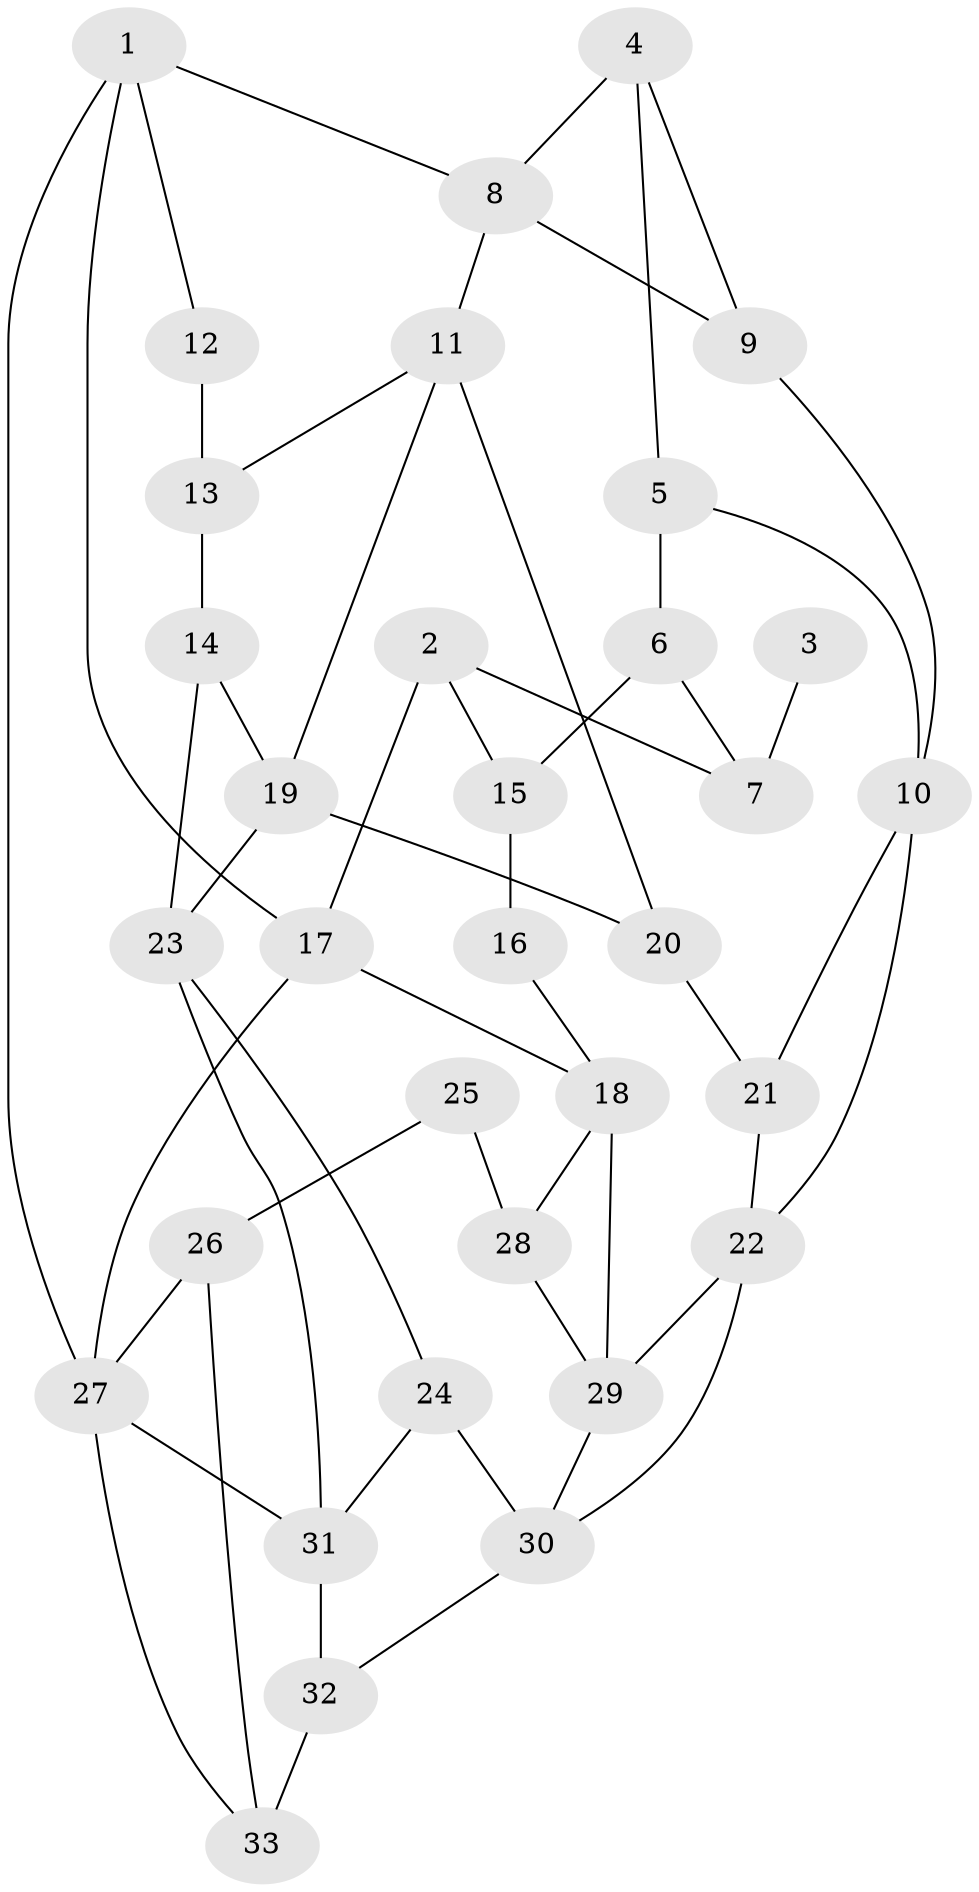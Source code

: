 // original degree distribution, {3: 0.037037037037037035, 4: 0.2962962962962963, 6: 0.25925925925925924, 5: 0.4074074074074074}
// Generated by graph-tools (version 1.1) at 2025/38/03/04/25 23:38:27]
// undirected, 33 vertices, 54 edges
graph export_dot {
  node [color=gray90,style=filled];
  1;
  2;
  3;
  4;
  5;
  6;
  7;
  8;
  9;
  10;
  11;
  12;
  13;
  14;
  15;
  16;
  17;
  18;
  19;
  20;
  21;
  22;
  23;
  24;
  25;
  26;
  27;
  28;
  29;
  30;
  31;
  32;
  33;
  1 -- 8 [weight=1.0];
  1 -- 12 [weight=1.0];
  1 -- 17 [weight=1.0];
  1 -- 27 [weight=1.0];
  2 -- 7 [weight=1.0];
  2 -- 15 [weight=1.0];
  2 -- 17 [weight=1.0];
  3 -- 7 [weight=2.0];
  4 -- 5 [weight=1.0];
  4 -- 8 [weight=1.0];
  4 -- 9 [weight=1.0];
  5 -- 6 [weight=1.0];
  5 -- 10 [weight=1.0];
  6 -- 7 [weight=1.0];
  6 -- 15 [weight=1.0];
  8 -- 9 [weight=1.0];
  8 -- 11 [weight=1.0];
  9 -- 10 [weight=1.0];
  10 -- 21 [weight=1.0];
  10 -- 22 [weight=1.0];
  11 -- 13 [weight=1.0];
  11 -- 19 [weight=1.0];
  11 -- 20 [weight=1.0];
  12 -- 13 [weight=2.0];
  13 -- 14 [weight=1.0];
  14 -- 19 [weight=1.0];
  14 -- 23 [weight=1.0];
  15 -- 16 [weight=2.0];
  16 -- 18 [weight=1.0];
  17 -- 18 [weight=1.0];
  17 -- 27 [weight=2.0];
  18 -- 28 [weight=1.0];
  18 -- 29 [weight=1.0];
  19 -- 20 [weight=1.0];
  19 -- 23 [weight=1.0];
  20 -- 21 [weight=2.0];
  21 -- 22 [weight=1.0];
  22 -- 29 [weight=1.0];
  22 -- 30 [weight=1.0];
  23 -- 24 [weight=1.0];
  23 -- 31 [weight=1.0];
  24 -- 30 [weight=1.0];
  24 -- 31 [weight=1.0];
  25 -- 26 [weight=1.0];
  25 -- 28 [weight=2.0];
  26 -- 27 [weight=1.0];
  26 -- 33 [weight=1.0];
  27 -- 31 [weight=1.0];
  27 -- 33 [weight=1.0];
  28 -- 29 [weight=1.0];
  29 -- 30 [weight=1.0];
  30 -- 32 [weight=1.0];
  31 -- 32 [weight=1.0];
  32 -- 33 [weight=2.0];
}
